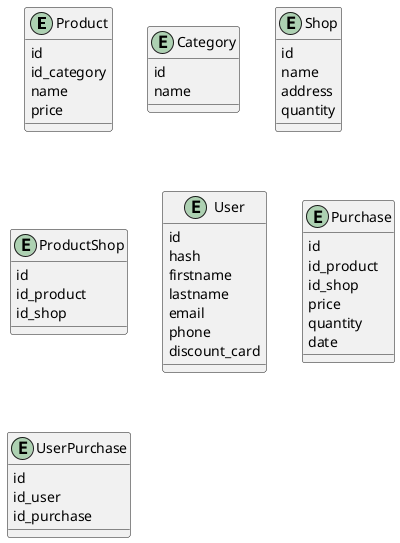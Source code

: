 @startuml
'https://plantuml.com/class-diagram

entity Product {
    id
    id_category
    name
    price
}

entity Category {
    id
    name
}

entity Shop {
    id
    name
    address
    quantity
}

entity ProductShop {
    id
    id_product
    id_shop
}

entity User {
    id
    hash
    firstname
    lastname
    email
    phone
    discount_card
}

entity Purchase {
    id
    id_product
    id_shop
    price
    quantity
    date
}

entity UserPurchase {
    id
    id_user
    id_purchase
}

@enduml
